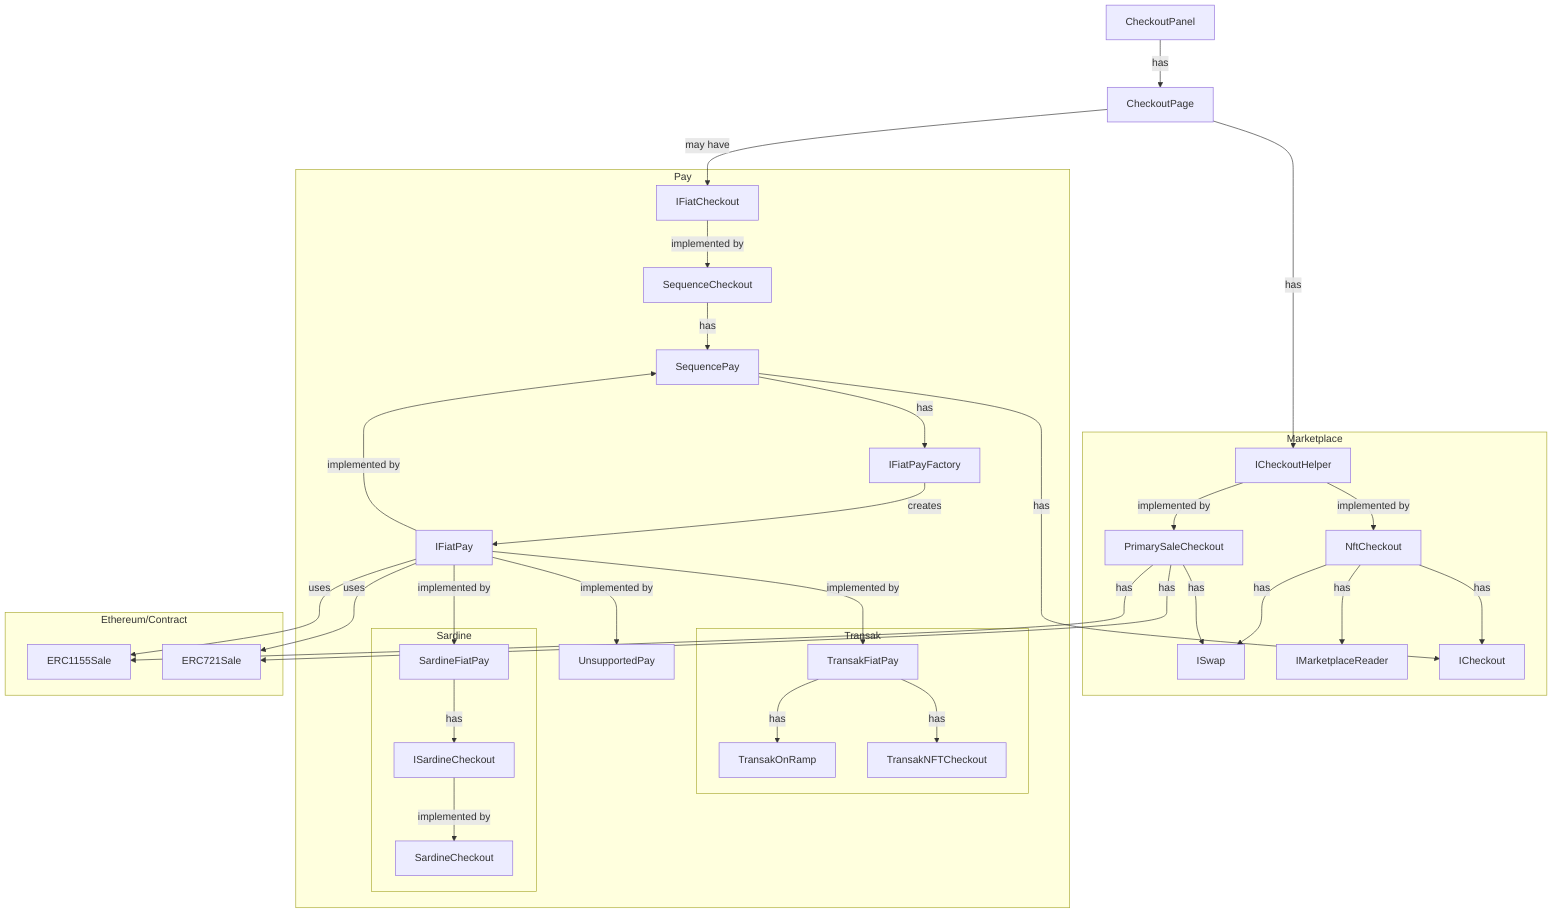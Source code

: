 graph TD
    %% Define nodes and relationships
    panel[CheckoutPanel] --> |has| modal
    modal[CheckoutPage] --> |has| ch[ICheckoutHelper]
    modal --> |may have| fc[IFiatCheckout]
    ch --> |implemented by| nc[NftCheckout]
    ch --> |implemented by| psc[PrimarySaleCheckout]
    nc --> |has| swap[ISwap]
    nc --> |has| reader[IMarketplaceReader]
    nc --> |has| checkout[ICheckout]
    fc --> |implemented by| seqc[SequenceCheckout]
    seqc --> |has| pay[SequencePay]
    fp[IFiatPay] --> |implemented by| pay
    pay --> |has| checkout
    pay --> |has| fpf[IFiatPayFactory]
    fpf --> |creates|fp 
    fp --> |implemented by| up[UnsupportedPay]
    fp --> |implemented by| sfp[SardineFiatPay]
    sfp --> |has| isc[ISardineCheckout]
    isc --> |implemented by| sc[SardineCheckout]
    fp --> |implemented by| tfp[TransakFiatPay]
    tfp --> |has| tor[TransakOnRamp]
    tfp --> |has| tnc[TransakNFTCheckout]
    psc --> |has| pssft[ERC1155Sale]
    psc --> |has| psnft[ERC721Sale]
    fp --> |uses| pssft
    fp --> |uses| psnft
    psc --> |has| swap
    
    %% Subgraphs to group components
    subgraph Marketplace
        ch
        nc
        swap
        reader
        checkout
        psc
    end
    subgraph Pay
        fc
        seqc
        pay
        fp
        fpf
        up
        subgraph Transak
            tfp
            tor
            tnc
        end
        subgraph Sardine
            sfp
            isc
            sc
        end
    end
    subgraph Ethereum/Contract
        pssft
        psnft
    end